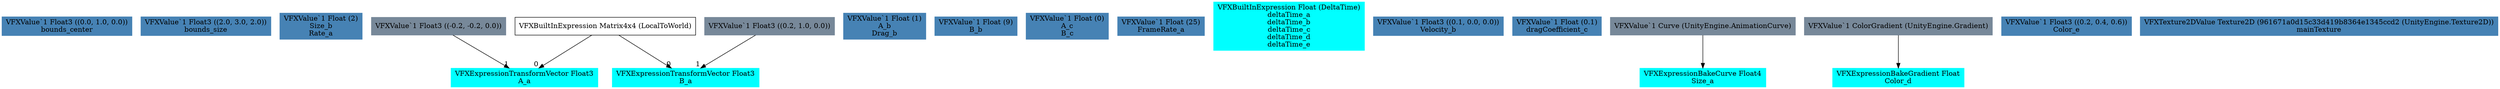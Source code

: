 digraph G {
node0 [shape="box" color="steelblue" style="filled" label="VFXValue`1 Float3 ((0.0, 1.0, 0.0))
bounds_center"]
node1 [shape="box" color="steelblue" style="filled" label="VFXValue`1 Float3 ((2.0, 3.0, 2.0))
bounds_size"]
node2 [shape="box" color="steelblue" style="filled" label="VFXValue`1 Float (2)
Size_b
Rate_a"]
node3 [shape="box" color="cyan" style="filled" label="VFXExpressionTransformVector Float3
A_a"]
node4 [shape="box" label="VFXBuiltInExpression Matrix4x4 (LocalToWorld)"]
node5 [shape="box" color="lightslategray" style="filled" label="VFXValue`1 Float3 ((-0.2, -0.2, 0.0))"]
node6 [shape="box" color="cyan" style="filled" label="VFXExpressionTransformVector Float3
B_a"]
node7 [shape="box" color="lightslategray" style="filled" label="VFXValue`1 Float3 ((0.2, 1.0, 0.0))"]
node8 [shape="box" color="steelblue" style="filled" label="VFXValue`1 Float (1)
A_b
Drag_b"]
node9 [shape="box" color="steelblue" style="filled" label="VFXValue`1 Float (9)
B_b"]
node10 [shape="box" color="steelblue" style="filled" label="VFXValue`1 Float (0)
A_c
B_c"]
node11 [shape="box" color="steelblue" style="filled" label="VFXValue`1 Float (25)
FrameRate_a"]
node12 [shape="box" color="cyan" style="filled" label="VFXBuiltInExpression Float (DeltaTime)
deltaTime_a
deltaTime_b
deltaTime_c
deltaTime_d
deltaTime_e"]
node13 [shape="box" color="steelblue" style="filled" label="VFXValue`1 Float3 ((0.1, 0.0, 0.0))
Velocity_b"]
node14 [shape="box" color="steelblue" style="filled" label="VFXValue`1 Float (0.1)
dragCoefficient_c"]
node15 [shape="box" color="cyan" style="filled" label="VFXExpressionBakeCurve Float4
Size_a"]
node16 [shape="box" color="lightslategray" style="filled" label="VFXValue`1 Curve (UnityEngine.AnimationCurve)"]
node17 [shape="box" color="cyan" style="filled" label="VFXExpressionBakeGradient Float
Color_d"]
node18 [shape="box" color="lightslategray" style="filled" label="VFXValue`1 ColorGradient (UnityEngine.Gradient)"]
node19 [shape="box" color="steelblue" style="filled" label="VFXValue`1 Float3 ((0.2, 0.4, 0.6))
Color_e"]
node20 [shape="box" color="steelblue" style="filled" label="VFXTexture2DValue Texture2D (961671a0d15c33d419b8364e1345ccd2 (UnityEngine.Texture2D))
mainTexture"]
node4 -> node3 [headlabel="0"]
node5 -> node3 [headlabel="1"]
node4 -> node6 [headlabel="0"]
node7 -> node6 [headlabel="1"]
node16 -> node15 
node18 -> node17 
}
